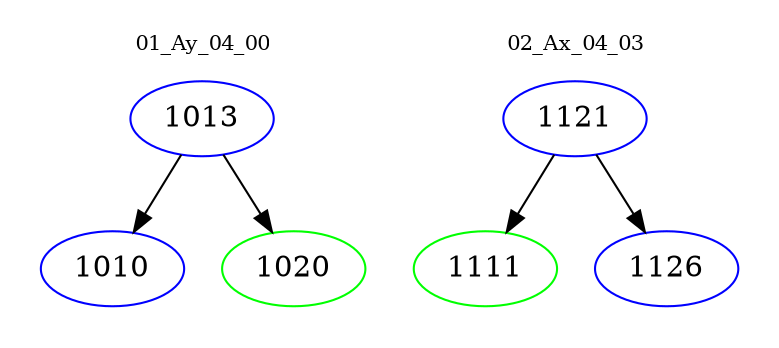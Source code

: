 digraph{
subgraph cluster_0 {
color = white
label = "01_Ay_04_00";
fontsize=10;
T0_1013 [label="1013", color="blue"]
T0_1013 -> T0_1010 [color="black"]
T0_1010 [label="1010", color="blue"]
T0_1013 -> T0_1020 [color="black"]
T0_1020 [label="1020", color="green"]
}
subgraph cluster_1 {
color = white
label = "02_Ax_04_03";
fontsize=10;
T1_1121 [label="1121", color="blue"]
T1_1121 -> T1_1111 [color="black"]
T1_1111 [label="1111", color="green"]
T1_1121 -> T1_1126 [color="black"]
T1_1126 [label="1126", color="blue"]
}
}
